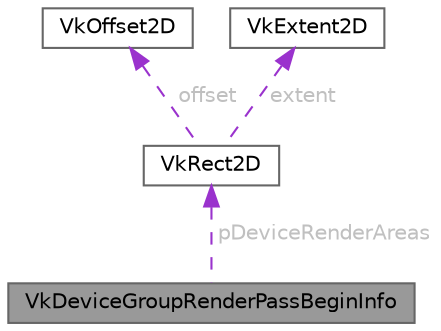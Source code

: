 digraph "VkDeviceGroupRenderPassBeginInfo"
{
 // LATEX_PDF_SIZE
  bgcolor="transparent";
  edge [fontname=Helvetica,fontsize=10,labelfontname=Helvetica,labelfontsize=10];
  node [fontname=Helvetica,fontsize=10,shape=box,height=0.2,width=0.4];
  Node1 [id="Node000001",label="VkDeviceGroupRenderPassBeginInfo",height=0.2,width=0.4,color="gray40", fillcolor="grey60", style="filled", fontcolor="black",tooltip=" "];
  Node2 -> Node1 [id="edge1_Node000001_Node000002",dir="back",color="darkorchid3",style="dashed",tooltip=" ",label=" pDeviceRenderAreas",fontcolor="grey" ];
  Node2 [id="Node000002",label="VkRect2D",height=0.2,width=0.4,color="gray40", fillcolor="white", style="filled",URL="$struct_vk_rect2_d.html",tooltip=" "];
  Node3 -> Node2 [id="edge2_Node000002_Node000003",dir="back",color="darkorchid3",style="dashed",tooltip=" ",label=" offset",fontcolor="grey" ];
  Node3 [id="Node000003",label="VkOffset2D",height=0.2,width=0.4,color="gray40", fillcolor="white", style="filled",URL="$struct_vk_offset2_d.html",tooltip=" "];
  Node4 -> Node2 [id="edge3_Node000002_Node000004",dir="back",color="darkorchid3",style="dashed",tooltip=" ",label=" extent",fontcolor="grey" ];
  Node4 [id="Node000004",label="VkExtent2D",height=0.2,width=0.4,color="gray40", fillcolor="white", style="filled",URL="$struct_vk_extent2_d.html",tooltip=" "];
}
